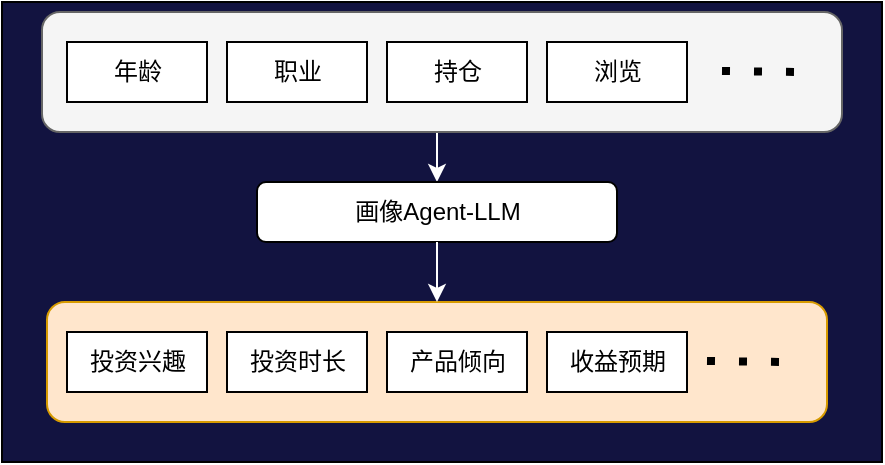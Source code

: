 <mxfile version="24.0.7" type="github">
  <diagram name="第 1 页" id="gR2kglzu-Ya5U8DhUCgC">
    <mxGraphModel dx="2074" dy="1180" grid="1" gridSize="10" guides="1" tooltips="1" connect="1" arrows="1" fold="1" page="1" pageScale="1" pageWidth="1200" pageHeight="500" math="0" shadow="0">
      <root>
        <mxCell id="0" />
        <mxCell id="1" parent="0" />
        <mxCell id="i1kH6Kih6uz1ab8bW_Vb-4" value="" style="rounded=0;whiteSpace=wrap;html=1;fillColor=#121340;" vertex="1" parent="1">
          <mxGeometry x="40" width="440" height="230" as="geometry" />
        </mxCell>
        <mxCell id="Aq2d2gOWsgnC8NacIR4U-17" value="" style="rounded=1;whiteSpace=wrap;html=1;fillColor=#ffe6cc;strokeColor=#d79b00;" parent="1" vertex="1">
          <mxGeometry x="62.5" y="150" width="390" height="60" as="geometry" />
        </mxCell>
        <mxCell id="i1kH6Kih6uz1ab8bW_Vb-3" style="edgeStyle=orthogonalEdgeStyle;rounded=0;orthogonalLoop=1;jettySize=auto;html=1;exitX=0.5;exitY=1;exitDx=0;exitDy=0;entryX=0.5;entryY=0;entryDx=0;entryDy=0;strokeColor=#FFFFFF;" edge="1" parent="1" source="Aq2d2gOWsgnC8NacIR4U-13" target="Aq2d2gOWsgnC8NacIR4U-6">
          <mxGeometry relative="1" as="geometry" />
        </mxCell>
        <mxCell id="Aq2d2gOWsgnC8NacIR4U-13" value="" style="rounded=1;whiteSpace=wrap;html=1;fillColor=#f5f5f5;fontColor=#333333;strokeColor=#666666;" parent="1" vertex="1">
          <mxGeometry x="60" y="5" width="400" height="60" as="geometry" />
        </mxCell>
        <mxCell id="Aq2d2gOWsgnC8NacIR4U-1" value="年龄" style="rounded=0;whiteSpace=wrap;html=1;" parent="1" vertex="1">
          <mxGeometry x="72.5" y="20" width="70" height="30" as="geometry" />
        </mxCell>
        <mxCell id="Aq2d2gOWsgnC8NacIR4U-2" value="职业" style="rounded=0;whiteSpace=wrap;html=1;" parent="1" vertex="1">
          <mxGeometry x="152.5" y="20" width="70" height="30" as="geometry" />
        </mxCell>
        <mxCell id="Aq2d2gOWsgnC8NacIR4U-4" value="持仓" style="rounded=0;whiteSpace=wrap;html=1;" parent="1" vertex="1">
          <mxGeometry x="232.5" y="20" width="70" height="30" as="geometry" />
        </mxCell>
        <mxCell id="Aq2d2gOWsgnC8NacIR4U-5" value="" style="endArrow=none;dashed=1;html=1;dashPattern=1 3;strokeWidth=4;rounded=0;" parent="1" edge="1">
          <mxGeometry width="50" height="50" relative="1" as="geometry">
            <mxPoint x="400" y="34.5" as="sourcePoint" />
            <mxPoint x="440" y="35" as="targetPoint" />
          </mxGeometry>
        </mxCell>
        <mxCell id="Aq2d2gOWsgnC8NacIR4U-6" value="画像Agent-LLM" style="rounded=1;whiteSpace=wrap;html=1;" parent="1" vertex="1">
          <mxGeometry x="167.5" y="90" width="180" height="30" as="geometry" />
        </mxCell>
        <mxCell id="Aq2d2gOWsgnC8NacIR4U-7" value="投资兴趣" style="rounded=0;whiteSpace=wrap;html=1;" parent="1" vertex="1">
          <mxGeometry x="72.5" y="165" width="70" height="30" as="geometry" />
        </mxCell>
        <mxCell id="Aq2d2gOWsgnC8NacIR4U-8" value="产品倾向" style="rounded=0;whiteSpace=wrap;html=1;" parent="1" vertex="1">
          <mxGeometry x="232.5" y="165" width="70" height="30" as="geometry" />
        </mxCell>
        <mxCell id="Aq2d2gOWsgnC8NacIR4U-9" value="收益预期" style="rounded=0;whiteSpace=wrap;html=1;" parent="1" vertex="1">
          <mxGeometry x="312.5" y="165" width="70" height="30" as="geometry" />
        </mxCell>
        <mxCell id="Aq2d2gOWsgnC8NacIR4U-10" value="" style="endArrow=none;dashed=1;html=1;dashPattern=1 3;strokeWidth=4;rounded=0;" parent="1" edge="1">
          <mxGeometry width="50" height="50" relative="1" as="geometry">
            <mxPoint x="392.5" y="179.5" as="sourcePoint" />
            <mxPoint x="432.5" y="180" as="targetPoint" />
          </mxGeometry>
        </mxCell>
        <mxCell id="Aq2d2gOWsgnC8NacIR4U-11" value="投资时长" style="rounded=0;whiteSpace=wrap;html=1;" parent="1" vertex="1">
          <mxGeometry x="152.5" y="165" width="70" height="30" as="geometry" />
        </mxCell>
        <mxCell id="Aq2d2gOWsgnC8NacIR4U-12" value="浏览" style="rounded=0;whiteSpace=wrap;html=1;" parent="1" vertex="1">
          <mxGeometry x="312.5" y="20" width="70" height="30" as="geometry" />
        </mxCell>
        <mxCell id="Aq2d2gOWsgnC8NacIR4U-18" value="" style="endArrow=classic;html=1;rounded=0;exitX=0.5;exitY=1;exitDx=0;exitDy=0;entryX=0.5;entryY=0;entryDx=0;entryDy=0;strokeColor=#FFFFFF;" parent="1" source="Aq2d2gOWsgnC8NacIR4U-6" target="Aq2d2gOWsgnC8NacIR4U-17" edge="1">
          <mxGeometry width="50" height="50" relative="1" as="geometry">
            <mxPoint x="570" y="350" as="sourcePoint" />
            <mxPoint x="620" y="300" as="targetPoint" />
          </mxGeometry>
        </mxCell>
      </root>
    </mxGraphModel>
  </diagram>
</mxfile>
